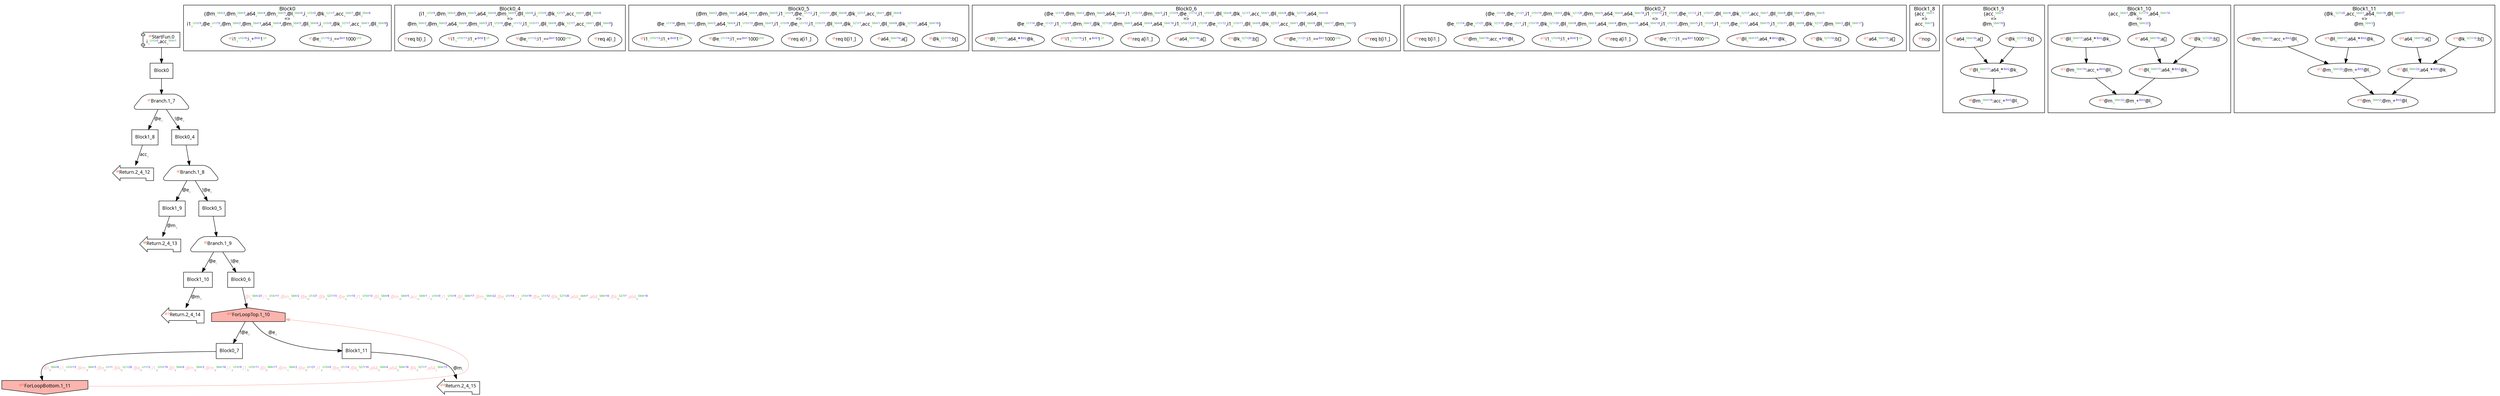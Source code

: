 digraph Program_ {
  graph [fontname = "Monaco", fontsize = 12, ranksep = 0.5];
  node [shape = box, fontname = "Monaco", fontsize = 11; colorscheme = pastel19];
  edge [fontname = "Monaco", fontsize = 11; colorscheme = pastel19];
  Jump0[label = <<font color="#ff4411" point-size="8"><sup>q0</sup></font>StartFun.0<br/>i<font color="#999999" point-size="8"><sub>a</sub></font><font color="#00aa11" point-size="8"><sup>U10</sup></font><font color="#3311ff" point-size="8"><sup>r0</sup></font>,acc<font color="#999999" point-size="8"><sub>a</sub></font><font color="#00aa11" point-size="8"><sup>S64</sup></font><font color="#3311ff" point-size="8"><sup>r1</sup></font>>; shape = component];
  Jump0 -> Block0;
  Jump1_7[
    label = <<font color="#ff4411" point-size="8"><sup>q1</sup></font>Branch.1_7>;
    shape = trapezium; style = rounded;
  ];
  Block0 -> Jump1_7;
  Jump1_7 -> Block1_8 [label=<@e<font color="#999999" point-size="8"><sub>a</sub></font>>];
  Jump1_7 -> Block0_4 [label=<!@e<font color="#999999" point-size="8"><sub>a</sub></font>>];
  Jump1_8[
    label = <<font color="#ff4411" point-size="8"><sup>q2</sup></font>Branch.1_8>;
    shape = trapezium; style = rounded;
  ];
  Block0_4 -> Jump1_8;
  Jump1_8 -> Block1_9 [label=<@e<font color="#999999" point-size="8"><sub>b</sub></font>>];
  Jump1_8 -> Block0_5 [label=<!@e<font color="#999999" point-size="8"><sub>b</sub></font>>];
  Jump1_9[
    label = <<font color="#ff4411" point-size="8"><sup>q5</sup></font>Branch.1_9>;
    shape = trapezium; style = rounded;
  ];
  Block0_5 -> Jump1_9;
  Jump1_9 -> Block1_10 [label=<@e<font color="#999999" point-size="8"><sub>c</sub></font>>];
  Jump1_9 -> Block0_6 [label=<!@e<font color="#999999" point-size="8"><sub>c</sub></font>>];
  Jump1_10[
    label = <<font color="#ff4411" point-size="8"><sup>q10</sup></font>ForLoopTop.1_10>;
    shape = house; style = filled;
    fillcolor = 1;
  ];
  Block0_6 -> Jump1_10 [label=<@l<font color="#999999" point-size="8"><sub>c</sub></font><font color="#00aa11" point-size="8"><sup>S64</sup></font><font color="#3311ff" point-size="8"><sup>r23</sup></font>,i1<font color="#999999" point-size="8"><sub>b</sub></font><font color="#00aa11" point-size="8"><sup>U10</sup></font><font color="#3311ff" point-size="8"><sup>r11</sup></font>,@m<font color="#999999" point-size="8"><sub>c</sub></font><font color="#00aa11" point-size="8"><sup>S64</sup></font><font color="#3311ff" point-size="8"><sup>r2</sup></font>,@e<font color="#999999" point-size="8"><sub>d</sub></font><font color="#00aa11" point-size="8"><sup>U1</sup></font><font color="#3311ff" point-size="8"><sup>r21</sup></font>,@k<font color="#999999" point-size="8"><sub>a</sub></font><font color="#00aa11" point-size="8"><sup>S27</sup></font><font color="#3311ff" point-size="8"><sup>r15</sup></font>,@e<font color="#999999" point-size="8"><sub>a</sub></font><font color="#00aa11" point-size="8"><sup>U1</sup></font><font color="#3311ff" point-size="8"><sup>r10</sup></font>,i1<font color="#999999" point-size="8"><sub>c</sub></font><font color="#00aa11" point-size="8"><sup>U10</sup></font><font color="#3311ff" point-size="8"><sup>r13</sup></font>,@l<font color="#999999" point-size="8"><sub>d</sub></font><font color="#00aa11" point-size="8"><sup>S64</sup></font><font color="#3311ff" point-size="8"><sup>r8</sup></font>,@m<font color="#999999" point-size="8"><sub>d</sub></font><font color="#00aa11" point-size="8"><sup>S64</sup></font><font color="#3311ff" point-size="8"><sup>r5</sup></font>,acc<font color="#999999" point-size="8"><sub>a</sub></font><font color="#00aa11" point-size="8"><sup>S64</sup></font><font color="#3311ff" point-size="8"><sup>r1</sup></font>,i<font color="#999999" point-size="8"><sub>a</sub></font><font color="#00aa11" point-size="8"><sup>U10</sup></font><font color="#3311ff" point-size="8"><sup>r0</sup></font>,i1<font color="#999999" point-size="8"><sub>a</sub></font><font color="#00aa11" point-size="8"><sup>U10</sup></font><font color="#3311ff" point-size="8"><sup>r9</sup></font>,@l<font color="#999999" point-size="8"><sub>a</sub></font><font color="#00aa11" point-size="8"><sup>S64</sup></font><font color="#3311ff" point-size="8"><sup>r17</sup></font>,@m<font color="#999999" point-size="8"><sub>b</sub></font><font color="#00aa11" point-size="8"><sup>S64</sup></font><font color="#3311ff" point-size="8"><sup>r22</sup></font>,@e<font color="#999999" point-size="8"><sub>c</sub></font><font color="#00aa11" point-size="8"><sup>U1</sup></font><font color="#3311ff" point-size="8"><sup>r14</sup></font>,i1<font color="#999999" point-size="8"><sub>d</sub></font><font color="#00aa11" point-size="8"><sup>U10</sup></font><font color="#3311ff" point-size="8"><sup>r19</sup></font>,@e<font color="#999999" point-size="8"><sub>b</sub></font><font color="#00aa11" point-size="8"><sup>U1</sup></font><font color="#3311ff" point-size="8"><sup>r12</sup></font>,@k<font color="#999999" point-size="8"><sub>b</sub></font><font color="#00aa11" point-size="8"><sup>S27</sup></font><font color="#3311ff" point-size="8"><sup>r20</sup></font>,a64<font color="#999999" point-size="8"><sub>d</sub></font><font color="#00aa11" point-size="8"><sup>S64</sup></font><font color="#3311ff" point-size="8"><sup>r?</sup></font>,a64<font color="#999999" point-size="8"><sub>a</sub></font><font color="#00aa11" point-size="8"><sup>S64</sup></font><font color="#3311ff" point-size="8"><sup>r16</sup></font>,@k<font color="#999999" point-size="8"><sub>d</sub></font><font color="#00aa11" point-size="8"><sup>S27</sup></font><font color="#3311ff" point-size="8"><sup>r?</sup></font>,a64<font color="#999999" point-size="8"><sub>b</sub></font><font color="#00aa11" point-size="8"><sup>S64</sup></font><font color="#3311ff" point-size="8"><sup>r18</sup></font>>; fontcolor=1];
  Jump1_10 -> Block0_7 [label = <!@e<font color="#999999" point-size="8"><sub>d</sub></font>>];
  Jump1_11 -> Jump1_10 [constraint = false; color = 1];
  Jump1_10 -> Block1_11 [label = <@e<font color="#999999" point-size="8"><sub>d</sub></font>>];
  Jump1_11[
    label = <<font color="#ff4411" point-size="8"><sup>q15</sup></font>ForLoopBottom.1_11>
    shape = invhouse; style = filled;
    fillcolor = 1;
  ];
  Block0_7 -> Jump1_11 [label=<@l<font color="#999999" point-size="8"><sub>d</sub></font><font color="#00aa11" point-size="8"><sup>S64</sup></font><font color="#3311ff" point-size="8"><sup>r8</sup></font>,i1<font color="#999999" point-size="8"><sub>c</sub></font><font color="#00aa11" point-size="8"><sup>U10</sup></font><font color="#3311ff" point-size="8"><sup>r13</sup></font>,@m<font color="#999999" point-size="8"><sub>d</sub></font><font color="#00aa11" point-size="8"><sup>S64</sup></font><font color="#3311ff" point-size="8"><sup>r5</sup></font>,@e<font color="#999999" point-size="8"><sub>e</sub></font><font color="#00aa11" point-size="8"><sup>U1</sup></font><font color="#3311ff" point-size="8"><sup>r1</sup></font>,@k<font color="#999999" point-size="8"><sub>b</sub></font><font color="#00aa11" point-size="8"><sup>S27</sup></font><font color="#3311ff" point-size="8"><sup>r20</sup></font>,@e<font color="#999999" point-size="8"><sub>b</sub></font><font color="#00aa11" point-size="8"><sup>U1</sup></font><font color="#3311ff" point-size="8"><sup>r12</sup></font>,i1<font color="#999999" point-size="8"><sub>d</sub></font><font color="#00aa11" point-size="8"><sup>U10</sup></font><font color="#3311ff" point-size="8"><sup>r19</sup></font>,@l<font color="#999999" point-size="8"><sub>e</sub></font><font color="#00aa11" point-size="8"><sup>S64</sup></font><font color="#3311ff" point-size="8"><sup>r6</sup></font>,@m<font color="#999999" point-size="8"><sub>e</sub></font><font color="#00aa11" point-size="8"><sup>S64</sup></font><font color="#3311ff" point-size="8"><sup>r3</sup></font>,@m<font color="#999999" point-size="8"><sub>a</sub></font><font color="#00aa11" point-size="8"><sup>S64</sup></font><font color="#3311ff" point-size="8"><sup>r16</sup></font>,i1<font color="#999999" point-size="8"><sub>a</sub></font><font color="#00aa11" point-size="8"><sup>U10</sup></font><font color="#3311ff" point-size="8"><sup>r9</sup></font>,i1<font color="#999999" point-size="8"><sub>b</sub></font><font color="#00aa11" point-size="8"><sup>U10</sup></font><font color="#3311ff" point-size="8"><sup>r11</sup></font>,@l<font color="#999999" point-size="8"><sub>b</sub></font><font color="#00aa11" point-size="8"><sup>S64</sup></font><font color="#3311ff" point-size="8"><sup>r17</sup></font>,@m<font color="#999999" point-size="8"><sub>c</sub></font><font color="#00aa11" point-size="8"><sup>S64</sup></font><font color="#3311ff" point-size="8"><sup>r2</sup></font>,@e<font color="#999999" point-size="8"><sub>d</sub></font><font color="#00aa11" point-size="8"><sup>U1</sup></font><font color="#3311ff" point-size="8"><sup>r21</sup></font>,i1<font color="#999999" point-size="8"><sub>e</sub></font><font color="#00aa11" point-size="8"><sup>U10</sup></font><font color="#3311ff" point-size="8"><sup>r0</sup></font>,@e<font color="#999999" point-size="8"><sub>c</sub></font><font color="#00aa11" point-size="8"><sup>U1</sup></font><font color="#3311ff" point-size="8"><sup>r14</sup></font>,@k<font color="#999999" point-size="8"><sub>c</sub></font><font color="#00aa11" point-size="8"><sup>S27</sup></font><font color="#3311ff" point-size="8"><sup>r10</sup></font>,a64<font color="#999999" point-size="8"><sub>e</sub></font><font color="#00aa11" point-size="8"><sup>S64</sup></font><font color="#3311ff" point-size="8"><sup>r4</sup></font>,a64<font color="#999999" point-size="8"><sub>b</sub></font><font color="#00aa11" point-size="8"><sup>S64</sup></font><font color="#3311ff" point-size="8"><sup>r18</sup></font>,@k<font color="#999999" point-size="8"><sub>e</sub></font><font color="#00aa11" point-size="8"><sup>S27</sup></font><font color="#3311ff" point-size="8"><sup>r7</sup></font>,a64<font color="#999999" point-size="8"><sub>c</sub></font><font color="#00aa11" point-size="8"><sup>S64</sup></font><font color="#3311ff" point-size="8"><sup>r15</sup></font>>; fontcolor=1];
  Jump2_4_12[label = <<font color="#ff4411" point-size="8"><sup>q4</sup></font>Return.2_4_12>; shape = lpromoter];
  Block1_8 -> Jump2_4_12 [label=<acc<font color="#999999" point-size="8"><sub>a</sub></font>>];
  Jump2_4_13[label = <<font color="#ff4411" point-size="8"><sup>q8</sup></font>Return.2_4_13>; shape = lpromoter];
  Block1_9 -> Jump2_4_13 [label=<@m<font color="#999999" point-size="8"><sub>a</sub></font>>];
  Jump2_4_14[label = <<font color="#ff4411" point-size="8"><sup>q13</sup></font>Return.2_4_14>; shape = lpromoter];
  Block1_10 -> Jump2_4_14 [label=<@m<font color="#999999" point-size="8"><sub>b</sub></font>>];
  Jump2_4_15[label = <<font color="#ff4411" point-size="8"><sup>q18</sup></font>Return.2_4_15>; shape = lpromoter];
  Block1_11 -> Jump2_4_15 [label=<@m<font color="#999999" point-size="8"><sub>c</sub></font>>];
  Block0 [label = "Block0"];
  Block0_4 [label = "Block0_4"];
  Block0_5 [label = "Block0_5"];
  Block0_6 [label = "Block0_6"];
  Block0_7 [label = "Block0_7"];
  Block1_8 [label = "Block1_8"];
  Block1_9 [label = "Block1_9"];
  Block1_10 [label = "Block1_10"];
  Block1_11 [label = "Block1_11"];
  subgraph cluster_dfg_Block0 {
    node [shape = oval];
    label = <Block0<br/>(@m<font color="#999999" point-size="8"><sub>c</sub></font><font color="#00aa11" point-size="8"><sup>S64</sup></font><font color="#3311ff" point-size="8"><sup>r2</sup></font>,@m<font color="#999999" point-size="8"><sub>e</sub></font><font color="#00aa11" point-size="8"><sup>S64</sup></font><font color="#3311ff" point-size="8"><sup>r3</sup></font>,a64<font color="#999999" point-size="8"><sub>e</sub></font><font color="#00aa11" point-size="8"><sup>S64</sup></font><font color="#3311ff" point-size="8"><sup>r4</sup></font>,@m<font color="#999999" point-size="8"><sub>d</sub></font><font color="#00aa11" point-size="8"><sup>S64</sup></font><font color="#3311ff" point-size="8"><sup>r5</sup></font>,@l<font color="#999999" point-size="8"><sub>e</sub></font><font color="#00aa11" point-size="8"><sup>S64</sup></font><font color="#3311ff" point-size="8"><sup>r6</sup></font>,i<font color="#999999" point-size="8"><sub>a</sub></font><font color="#00aa11" point-size="8"><sup>U10</sup></font><font color="#3311ff" point-size="8"><sup>r0</sup></font>,@k<font color="#999999" point-size="8"><sub>e</sub></font><font color="#00aa11" point-size="8"><sup>S27</sup></font><font color="#3311ff" point-size="8"><sup>r7</sup></font>,acc<font color="#999999" point-size="8"><sub>a</sub></font><font color="#00aa11" point-size="8"><sup>S64</sup></font><font color="#3311ff" point-size="8"><sup>r1</sup></font>,@l<font color="#999999" point-size="8"><sub>d</sub></font><font color="#00aa11" point-size="8"><sup>S64</sup></font><font color="#3311ff" point-size="8"><sup>r8</sup></font><br/>=&gt;<br/>i1<font color="#999999" point-size="8"><sub>a</sub></font><font color="#00aa11" point-size="8"><sup>U10</sup></font><font color="#3311ff" point-size="8"><sup>r9</sup></font>,@e<font color="#999999" point-size="8"><sub>a</sub></font><font color="#00aa11" point-size="8"><sup>U1</sup></font><font color="#3311ff" point-size="8"><sup>r10</sup></font>,@m<font color="#999999" point-size="8"><sub>c</sub></font><font color="#00aa11" point-size="8"><sup>S64</sup></font><font color="#3311ff" point-size="8"><sup>r2</sup></font>,@m<font color="#999999" point-size="8"><sub>e</sub></font><font color="#00aa11" point-size="8"><sup>S64</sup></font><font color="#3311ff" point-size="8"><sup>r3</sup></font>,a64<font color="#999999" point-size="8"><sub>e</sub></font><font color="#00aa11" point-size="8"><sup>S64</sup></font><font color="#3311ff" point-size="8"><sup>r4</sup></font>,@m<font color="#999999" point-size="8"><sub>d</sub></font><font color="#00aa11" point-size="8"><sup>S64</sup></font><font color="#3311ff" point-size="8"><sup>r5</sup></font>,@l<font color="#999999" point-size="8"><sub>e</sub></font><font color="#00aa11" point-size="8"><sup>S64</sup></font><font color="#3311ff" point-size="8"><sup>r6</sup></font>,i<font color="#999999" point-size="8"><sub>a</sub></font><font color="#00aa11" point-size="8"><sup>U10</sup></font><font color="#3311ff" point-size="8"><sup>r0</sup></font>,@k<font color="#999999" point-size="8"><sub>e</sub></font><font color="#00aa11" point-size="8"><sup>S27</sup></font><font color="#3311ff" point-size="8"><sup>r7</sup></font>,acc<font color="#999999" point-size="8"><sub>a</sub></font><font color="#00aa11" point-size="8"><sup>S64</sup></font><font color="#3311ff" point-size="8"><sup>r1</sup></font>,@l<font color="#999999" point-size="8"><sub>d</sub></font><font color="#00aa11" point-size="8"><sup>S64</sup></font><font color="#3311ff" point-size="8"><sup>r8</sup></font>)>;
    13 [label=<<font color="#ff4411" point-size="8"><sup>q1</sup></font>@e<font color="#999999" point-size="8"><sub>a</sub></font><font color="#00aa11" point-size="8"><sup>U1</sup></font><font color="#3311ff" point-size="8"><sup>r10</sup></font>:i<font color="#999999" point-size="8"><sub>a</sub></font>==<font color="#3311ff" point-size="8"><sup>Bin1</sup></font>1000<font color="#00aa11" point-size="8"><sup>U10</sup></font>>];
    14 [label=<<font color="#ff4411" point-size="8"><sup>q1</sup></font>i1<font color="#999999" point-size="8"><sub>a</sub></font><font color="#00aa11" point-size="8"><sup>U10</sup></font><font color="#3311ff" point-size="8"><sup>r9</sup></font>:i<font color="#999999" point-size="8"><sub>a</sub></font>+<font color="#3311ff" point-size="8"><sup>Bin0</sup></font>1<font color="#00aa11" point-size="8"><sup>U1</sup></font>>];
  }
  subgraph cluster_dfg_Block0_4 {
    node [shape = oval];
    label = <Block0_4<br/>(i1<font color="#999999" point-size="8"><sub>a</sub></font><font color="#00aa11" point-size="8"><sup>U10</sup></font><font color="#3311ff" point-size="8"><sup>r9</sup></font>,@m<font color="#999999" point-size="8"><sub>c</sub></font><font color="#00aa11" point-size="8"><sup>S64</sup></font><font color="#3311ff" point-size="8"><sup>r2</sup></font>,@m<font color="#999999" point-size="8"><sub>e</sub></font><font color="#00aa11" point-size="8"><sup>S64</sup></font><font color="#3311ff" point-size="8"><sup>r3</sup></font>,a64<font color="#999999" point-size="8"><sub>e</sub></font><font color="#00aa11" point-size="8"><sup>S64</sup></font><font color="#3311ff" point-size="8"><sup>r4</sup></font>,@m<font color="#999999" point-size="8"><sub>d</sub></font><font color="#00aa11" point-size="8"><sup>S64</sup></font><font color="#3311ff" point-size="8"><sup>r5</sup></font>,@l<font color="#999999" point-size="8"><sub>e</sub></font><font color="#00aa11" point-size="8"><sup>S64</sup></font><font color="#3311ff" point-size="8"><sup>r6</sup></font>,i<font color="#999999" point-size="8"><sub>a</sub></font><font color="#00aa11" point-size="8"><sup>U10</sup></font><font color="#3311ff" point-size="8"><sup>r0</sup></font>,@k<font color="#999999" point-size="8"><sub>e</sub></font><font color="#00aa11" point-size="8"><sup>S27</sup></font><font color="#3311ff" point-size="8"><sup>r7</sup></font>,acc<font color="#999999" point-size="8"><sub>a</sub></font><font color="#00aa11" point-size="8"><sup>S64</sup></font><font color="#3311ff" point-size="8"><sup>r1</sup></font>,@l<font color="#999999" point-size="8"><sub>d</sub></font><font color="#00aa11" point-size="8"><sup>S64</sup></font><font color="#3311ff" point-size="8"><sup>r8</sup></font><br/>=&gt;<br/>@m<font color="#999999" point-size="8"><sub>c</sub></font><font color="#00aa11" point-size="8"><sup>S64</sup></font><font color="#3311ff" point-size="8"><sup>r2</sup></font>,@m<font color="#999999" point-size="8"><sub>e</sub></font><font color="#00aa11" point-size="8"><sup>S64</sup></font><font color="#3311ff" point-size="8"><sup>r3</sup></font>,a64<font color="#999999" point-size="8"><sub>e</sub></font><font color="#00aa11" point-size="8"><sup>S64</sup></font><font color="#3311ff" point-size="8"><sup>r4</sup></font>,@m<font color="#999999" point-size="8"><sub>d</sub></font><font color="#00aa11" point-size="8"><sup>S64</sup></font><font color="#3311ff" point-size="8"><sup>r5</sup></font>,i1<font color="#999999" point-size="8"><sub>a</sub></font><font color="#00aa11" point-size="8"><sup>U10</sup></font><font color="#3311ff" point-size="8"><sup>r9</sup></font>,@e<font color="#999999" point-size="8"><sub>b</sub></font><font color="#00aa11" point-size="8"><sup>U1</sup></font><font color="#3311ff" point-size="8"><sup>r12</sup></font>,i1<font color="#999999" point-size="8"><sub>b</sub></font><font color="#00aa11" point-size="8"><sup>U10</sup></font><font color="#3311ff" point-size="8"><sup>r11</sup></font>,@l<font color="#999999" point-size="8"><sub>e</sub></font><font color="#00aa11" point-size="8"><sup>S64</sup></font><font color="#3311ff" point-size="8"><sup>r6</sup></font>,@k<font color="#999999" point-size="8"><sub>e</sub></font><font color="#00aa11" point-size="8"><sup>S27</sup></font><font color="#3311ff" point-size="8"><sup>r7</sup></font>,acc<font color="#999999" point-size="8"><sub>a</sub></font><font color="#00aa11" point-size="8"><sup>S64</sup></font><font color="#3311ff" point-size="8"><sup>r1</sup></font>,@l<font color="#999999" point-size="8"><sub>d</sub></font><font color="#00aa11" point-size="8"><sup>S64</sup></font><font color="#3311ff" point-size="8"><sup>r8</sup></font>)>;
    16 [label=<<font color="#ff4411" point-size="8"><sup>q2</sup></font>req a[i<font color="#999999" point-size="8"><sub>a</sub></font>&#93;>];
    17 [label=<<font color="#ff4411" point-size="8"><sup>q2</sup></font>@e<font color="#999999" point-size="8"><sub>b</sub></font><font color="#00aa11" point-size="8"><sup>U1</sup></font><font color="#3311ff" point-size="8"><sup>r12</sup></font>:i1<font color="#999999" point-size="8"><sub>a</sub></font>==<font color="#3311ff" point-size="8"><sup>Bin1</sup></font>1000<font color="#00aa11" point-size="8"><sup>U10</sup></font>>];
    18 [label=<<font color="#ff4411" point-size="8"><sup>q2</sup></font>i1<font color="#999999" point-size="8"><sub>b</sub></font><font color="#00aa11" point-size="8"><sup>U10</sup></font><font color="#3311ff" point-size="8"><sup>r11</sup></font>:i1<font color="#999999" point-size="8"><sub>a</sub></font>+<font color="#3311ff" point-size="8"><sup>Bin0</sup></font>1<font color="#00aa11" point-size="8"><sup>U1</sup></font>>];
    15 [label=<<font color="#ff4411" point-size="8"><sup>q2</sup></font>req b[i<font color="#999999" point-size="8"><sub>a</sub></font>&#93;>];
  }
  subgraph cluster_dfg_Block0_5 {
    node [shape = oval];
    label = <Block0_5<br/>(@m<font color="#999999" point-size="8"><sub>c</sub></font><font color="#00aa11" point-size="8"><sup>S64</sup></font><font color="#3311ff" point-size="8"><sup>r2</sup></font>,@m<font color="#999999" point-size="8"><sub>e</sub></font><font color="#00aa11" point-size="8"><sup>S64</sup></font><font color="#3311ff" point-size="8"><sup>r3</sup></font>,a64<font color="#999999" point-size="8"><sub>e</sub></font><font color="#00aa11" point-size="8"><sup>S64</sup></font><font color="#3311ff" point-size="8"><sup>r4</sup></font>,@m<font color="#999999" point-size="8"><sub>d</sub></font><font color="#00aa11" point-size="8"><sup>S64</sup></font><font color="#3311ff" point-size="8"><sup>r5</sup></font>,i1<font color="#999999" point-size="8"><sub>a</sub></font><font color="#00aa11" point-size="8"><sup>U10</sup></font><font color="#3311ff" point-size="8"><sup>r9</sup></font>,@e<font color="#999999" point-size="8"><sub>b</sub></font><font color="#00aa11" point-size="8"><sup>U1</sup></font><font color="#3311ff" point-size="8"><sup>r12</sup></font>,i1<font color="#999999" point-size="8"><sub>b</sub></font><font color="#00aa11" point-size="8"><sup>U10</sup></font><font color="#3311ff" point-size="8"><sup>r11</sup></font>,@l<font color="#999999" point-size="8"><sub>e</sub></font><font color="#00aa11" point-size="8"><sup>S64</sup></font><font color="#3311ff" point-size="8"><sup>r6</sup></font>,@k<font color="#999999" point-size="8"><sub>e</sub></font><font color="#00aa11" point-size="8"><sup>S27</sup></font><font color="#3311ff" point-size="8"><sup>r7</sup></font>,acc<font color="#999999" point-size="8"><sub>a</sub></font><font color="#00aa11" point-size="8"><sup>S64</sup></font><font color="#3311ff" point-size="8"><sup>r1</sup></font>,@l<font color="#999999" point-size="8"><sub>d</sub></font><font color="#00aa11" point-size="8"><sup>S64</sup></font><font color="#3311ff" point-size="8"><sup>r8</sup></font><br/>=&gt;<br/>@e<font color="#999999" point-size="8"><sub>c</sub></font><font color="#00aa11" point-size="8"><sup>U1</sup></font><font color="#3311ff" point-size="8"><sup>r14</sup></font>,@m<font color="#999999" point-size="8"><sub>c</sub></font><font color="#00aa11" point-size="8"><sup>S64</sup></font><font color="#3311ff" point-size="8"><sup>r2</sup></font>,@m<font color="#999999" point-size="8"><sub>e</sub></font><font color="#00aa11" point-size="8"><sup>S64</sup></font><font color="#3311ff" point-size="8"><sup>r3</sup></font>,a64<font color="#999999" point-size="8"><sub>e</sub></font><font color="#00aa11" point-size="8"><sup>S64</sup></font><font color="#3311ff" point-size="8"><sup>r4</sup></font>,i1<font color="#999999" point-size="8"><sub>c</sub></font><font color="#00aa11" point-size="8"><sup>U10</sup></font><font color="#3311ff" point-size="8"><sup>r13</sup></font>,@m<font color="#999999" point-size="8"><sub>d</sub></font><font color="#00aa11" point-size="8"><sup>S64</sup></font><font color="#3311ff" point-size="8"><sup>r5</sup></font>,i1<font color="#999999" point-size="8"><sub>a</sub></font><font color="#00aa11" point-size="8"><sup>U10</sup></font><font color="#3311ff" point-size="8"><sup>r9</sup></font>,@e<font color="#999999" point-size="8"><sub>b</sub></font><font color="#00aa11" point-size="8"><sup>U1</sup></font><font color="#3311ff" point-size="8"><sup>r12</sup></font>,i1<font color="#999999" point-size="8"><sub>b</sub></font><font color="#00aa11" point-size="8"><sup>U10</sup></font><font color="#3311ff" point-size="8"><sup>r11</sup></font>,@l<font color="#999999" point-size="8"><sub>e</sub></font><font color="#00aa11" point-size="8"><sup>S64</sup></font><font color="#3311ff" point-size="8"><sup>r6</sup></font>,@k<font color="#999999" point-size="8"><sub>e</sub></font><font color="#00aa11" point-size="8"><sup>S27</sup></font><font color="#3311ff" point-size="8"><sup>r7</sup></font>,acc<font color="#999999" point-size="8"><sub>a</sub></font><font color="#00aa11" point-size="8"><sup>S64</sup></font><font color="#3311ff" point-size="8"><sup>r1</sup></font>,@l<font color="#999999" point-size="8"><sub>d</sub></font><font color="#00aa11" point-size="8"><sup>S64</sup></font><font color="#3311ff" point-size="8"><sup>r8</sup></font>,@k<font color="#999999" point-size="8"><sub>a</sub></font><font color="#00aa11" point-size="8"><sup>S27</sup></font><font color="#3311ff" point-size="8"><sup>r15</sup></font>,a64<font color="#999999" point-size="8"><sub>a</sub></font><font color="#00aa11" point-size="8"><sup>S64</sup></font><font color="#3311ff" point-size="8"><sup>r16</sup></font>)>;
    20 [label=<<font color="#ff4411" point-size="8"><sup>q5</sup></font>@k<font color="#999999" point-size="8"><sub>a</sub></font><font color="#00aa11" point-size="8"><sup>S27</sup></font><font color="#3311ff" point-size="8"><sup>r15</sup></font>:b[&#93;>];
    21 [label=<<font color="#ff4411" point-size="8"><sup>q5</sup></font>a64<font color="#999999" point-size="8"><sub>a</sub></font><font color="#00aa11" point-size="8"><sup>S64</sup></font><font color="#3311ff" point-size="8"><sup>r16</sup></font>:a[&#93;>];
    22 [label=<<font color="#ff4411" point-size="8"><sup>q5</sup></font>req b[i1<font color="#999999" point-size="8"><sub>a</sub></font>&#93;>];
    23 [label=<<font color="#ff4411" point-size="8"><sup>q5</sup></font>req a[i1<font color="#999999" point-size="8"><sub>a</sub></font>&#93;>];
    24 [label=<<font color="#ff4411" point-size="8"><sup>q5</sup></font>@e<font color="#999999" point-size="8"><sub>c</sub></font><font color="#00aa11" point-size="8"><sup>U1</sup></font><font color="#3311ff" point-size="8"><sup>r14</sup></font>:i1<font color="#999999" point-size="8"><sub>b</sub></font>==<font color="#3311ff" point-size="8"><sup>Bin1</sup></font>1000<font color="#00aa11" point-size="8"><sup>U10</sup></font>>];
    25 [label=<<font color="#ff4411" point-size="8"><sup>q5</sup></font>i1<font color="#999999" point-size="8"><sub>c</sub></font><font color="#00aa11" point-size="8"><sup>U10</sup></font><font color="#3311ff" point-size="8"><sup>r13</sup></font>:i1<font color="#999999" point-size="8"><sub>b</sub></font>+<font color="#3311ff" point-size="8"><sup>Bin0</sup></font>1<font color="#00aa11" point-size="8"><sup>U1</sup></font>>];
  }
  subgraph cluster_dfg_Block0_6 {
    node [shape = oval];
    label = <Block0_6<br/>(@e<font color="#999999" point-size="8"><sub>c</sub></font><font color="#00aa11" point-size="8"><sup>U1</sup></font><font color="#3311ff" point-size="8"><sup>r14</sup></font>,@m<font color="#999999" point-size="8"><sub>c</sub></font><font color="#00aa11" point-size="8"><sup>S64</sup></font><font color="#3311ff" point-size="8"><sup>r2</sup></font>,@m<font color="#999999" point-size="8"><sub>e</sub></font><font color="#00aa11" point-size="8"><sup>S64</sup></font><font color="#3311ff" point-size="8"><sup>r3</sup></font>,a64<font color="#999999" point-size="8"><sub>e</sub></font><font color="#00aa11" point-size="8"><sup>S64</sup></font><font color="#3311ff" point-size="8"><sup>r4</sup></font>,i1<font color="#999999" point-size="8"><sub>c</sub></font><font color="#00aa11" point-size="8"><sup>U10</sup></font><font color="#3311ff" point-size="8"><sup>r13</sup></font>,@m<font color="#999999" point-size="8"><sub>d</sub></font><font color="#00aa11" point-size="8"><sup>S64</sup></font><font color="#3311ff" point-size="8"><sup>r5</sup></font>,i1<font color="#999999" point-size="8"><sub>a</sub></font><font color="#00aa11" point-size="8"><sup>U10</sup></font><font color="#3311ff" point-size="8"><sup>r9</sup></font>,@e<font color="#999999" point-size="8"><sub>b</sub></font><font color="#00aa11" point-size="8"><sup>U1</sup></font><font color="#3311ff" point-size="8"><sup>r12</sup></font>,i1<font color="#999999" point-size="8"><sub>b</sub></font><font color="#00aa11" point-size="8"><sup>U10</sup></font><font color="#3311ff" point-size="8"><sup>r11</sup></font>,@l<font color="#999999" point-size="8"><sub>e</sub></font><font color="#00aa11" point-size="8"><sup>S64</sup></font><font color="#3311ff" point-size="8"><sup>r6</sup></font>,@k<font color="#999999" point-size="8"><sub>e</sub></font><font color="#00aa11" point-size="8"><sup>S27</sup></font><font color="#3311ff" point-size="8"><sup>r7</sup></font>,acc<font color="#999999" point-size="8"><sub>a</sub></font><font color="#00aa11" point-size="8"><sup>S64</sup></font><font color="#3311ff" point-size="8"><sup>r1</sup></font>,@l<font color="#999999" point-size="8"><sub>d</sub></font><font color="#00aa11" point-size="8"><sup>S64</sup></font><font color="#3311ff" point-size="8"><sup>r8</sup></font>,@k<font color="#999999" point-size="8"><sub>a</sub></font><font color="#00aa11" point-size="8"><sup>S27</sup></font><font color="#3311ff" point-size="8"><sup>r15</sup></font>,a64<font color="#999999" point-size="8"><sub>a</sub></font><font color="#00aa11" point-size="8"><sup>S64</sup></font><font color="#3311ff" point-size="8"><sup>r16</sup></font><br/>=&gt;<br/>@e<font color="#999999" point-size="8"><sub>c</sub></font><font color="#00aa11" point-size="8"><sup>U1</sup></font><font color="#3311ff" point-size="8"><sup>r14</sup></font>,@e<font color="#999999" point-size="8"><sub>d</sub></font><font color="#00aa11" point-size="8"><sup>U1</sup></font><font color="#3311ff" point-size="8"><sup>r21</sup></font>,i1<font color="#999999" point-size="8"><sub>d</sub></font><font color="#00aa11" point-size="8"><sup>U10</sup></font><font color="#3311ff" point-size="8"><sup>r19</sup></font>,@m<font color="#999999" point-size="8"><sub>c</sub></font><font color="#00aa11" point-size="8"><sup>S64</sup></font><font color="#3311ff" point-size="8"><sup>r2</sup></font>,@k<font color="#999999" point-size="8"><sub>b</sub></font><font color="#00aa11" point-size="8"><sup>S27</sup></font><font color="#3311ff" point-size="8"><sup>r20</sup></font>,@m<font color="#999999" point-size="8"><sub>e</sub></font><font color="#00aa11" point-size="8"><sup>S64</sup></font><font color="#3311ff" point-size="8"><sup>r3</sup></font>,a64<font color="#999999" point-size="8"><sub>e</sub></font><font color="#00aa11" point-size="8"><sup>S64</sup></font><font color="#3311ff" point-size="8"><sup>r4</sup></font>,a64<font color="#999999" point-size="8"><sub>b</sub></font><font color="#00aa11" point-size="8"><sup>S64</sup></font><font color="#3311ff" point-size="8"><sup>r18</sup></font>,i1<font color="#999999" point-size="8"><sub>c</sub></font><font color="#00aa11" point-size="8"><sup>U10</sup></font><font color="#3311ff" point-size="8"><sup>r13</sup></font>,i1<font color="#999999" point-size="8"><sub>a</sub></font><font color="#00aa11" point-size="8"><sup>U10</sup></font><font color="#3311ff" point-size="8"><sup>r9</sup></font>,@e<font color="#999999" point-size="8"><sub>b</sub></font><font color="#00aa11" point-size="8"><sup>U1</sup></font><font color="#3311ff" point-size="8"><sup>r12</sup></font>,i1<font color="#999999" point-size="8"><sub>b</sub></font><font color="#00aa11" point-size="8"><sup>U10</sup></font><font color="#3311ff" point-size="8"><sup>r11</sup></font>,@l<font color="#999999" point-size="8"><sub>e</sub></font><font color="#00aa11" point-size="8"><sup>S64</sup></font><font color="#3311ff" point-size="8"><sup>r6</sup></font>,@k<font color="#999999" point-size="8"><sub>e</sub></font><font color="#00aa11" point-size="8"><sup>S27</sup></font><font color="#3311ff" point-size="8"><sup>r7</sup></font>,acc<font color="#999999" point-size="8"><sub>a</sub></font><font color="#00aa11" point-size="8"><sup>S64</sup></font><font color="#3311ff" point-size="8"><sup>r1</sup></font>,@l<font color="#999999" point-size="8"><sub>d</sub></font><font color="#00aa11" point-size="8"><sup>S64</sup></font><font color="#3311ff" point-size="8"><sup>r8</sup></font>,@l<font color="#999999" point-size="8"><sub>a</sub></font><font color="#00aa11" point-size="8"><sup>S64</sup></font><font color="#3311ff" point-size="8"><sup>r17</sup></font>,@m<font color="#999999" point-size="8"><sub>d</sub></font><font color="#00aa11" point-size="8"><sup>S64</sup></font><font color="#3311ff" point-size="8"><sup>r5</sup></font>)>;
    33 [label=<<font color="#ff4411" point-size="8"><sup>q10</sup></font>req b[i1<font color="#999999" point-size="8"><sub>b</sub></font>&#93;>];
    35 [label=<<font color="#ff4411" point-size="8"><sup>q10</sup></font>@e<font color="#999999" point-size="8"><sub>d</sub></font><font color="#00aa11" point-size="8"><sup>U1</sup></font><font color="#3311ff" point-size="8"><sup>r21</sup></font>:i1<font color="#999999" point-size="8"><sub>c</sub></font>==<font color="#3311ff" point-size="8"><sup>Bin1</sup></font>1000<font color="#00aa11" point-size="8"><sup>U10</sup></font>>];
    31 [label=<<font color="#ff4411" point-size="8"><sup>q10</sup></font>@k<font color="#999999" point-size="8"><sub>b</sub></font><font color="#00aa11" point-size="8"><sup>S27</sup></font><font color="#3311ff" point-size="8"><sup>r20</sup></font>:b[&#93;>];
    32 [label=<<font color="#ff4411" point-size="8"><sup>q10</sup></font>a64<font color="#999999" point-size="8"><sub>b</sub></font><font color="#00aa11" point-size="8"><sup>S64</sup></font><font color="#3311ff" point-size="8"><sup>r18</sup></font>:a[&#93;>];
    34 [label=<<font color="#ff4411" point-size="8"><sup>q10</sup></font>req a[i1<font color="#999999" point-size="8"><sub>b</sub></font>&#93;>];
    36 [label=<<font color="#ff4411" point-size="8"><sup>q10</sup></font>i1<font color="#999999" point-size="8"><sub>d</sub></font><font color="#00aa11" point-size="8"><sup>U10</sup></font><font color="#3311ff" point-size="8"><sup>r19</sup></font>:i1<font color="#999999" point-size="8"><sub>c</sub></font>+<font color="#3311ff" point-size="8"><sup>Bin0</sup></font>1<font color="#00aa11" point-size="8"><sup>U1</sup></font>>];
    30 [label=<<font color="#ff4411" point-size="8"><sup>q10</sup></font>@l<font color="#999999" point-size="8"><sub>a</sub></font><font color="#00aa11" point-size="8"><sup>S64</sup></font><font color="#3311ff" point-size="8"><sup>r17</sup></font>:a64<font color="#999999" point-size="8"><sub>a</sub></font>*<font color="#3311ff" point-size="8"><sup>Bin2</sup></font>@k<font color="#999999" point-size="8"><sub>a</sub></font>>];
  }
  subgraph cluster_dfg_Block0_7 {
    node [shape = oval];
    label = <Block0_7<br/>(@e<font color="#999999" point-size="8"><sub>c</sub></font><font color="#00aa11" point-size="8"><sup>U1</sup></font><font color="#3311ff" point-size="8"><sup>r14</sup></font>,@e<font color="#999999" point-size="8"><sub>d</sub></font><font color="#00aa11" point-size="8"><sup>U1</sup></font><font color="#3311ff" point-size="8"><sup>r21</sup></font>,i1<font color="#999999" point-size="8"><sub>d</sub></font><font color="#00aa11" point-size="8"><sup>U10</sup></font><font color="#3311ff" point-size="8"><sup>r19</sup></font>,@m<font color="#999999" point-size="8"><sub>c</sub></font><font color="#00aa11" point-size="8"><sup>S64</sup></font><font color="#3311ff" point-size="8"><sup>r2</sup></font>,@k<font color="#999999" point-size="8"><sub>b</sub></font><font color="#00aa11" point-size="8"><sup>S27</sup></font><font color="#3311ff" point-size="8"><sup>r20</sup></font>,@m<font color="#999999" point-size="8"><sub>e</sub></font><font color="#00aa11" point-size="8"><sup>S64</sup></font><font color="#3311ff" point-size="8"><sup>r3</sup></font>,a64<font color="#999999" point-size="8"><sub>e</sub></font><font color="#00aa11" point-size="8"><sup>S64</sup></font><font color="#3311ff" point-size="8"><sup>r4</sup></font>,a64<font color="#999999" point-size="8"><sub>b</sub></font><font color="#00aa11" point-size="8"><sup>S64</sup></font><font color="#3311ff" point-size="8"><sup>r18</sup></font>,i1<font color="#999999" point-size="8"><sub>c</sub></font><font color="#00aa11" point-size="8"><sup>U10</sup></font><font color="#3311ff" point-size="8"><sup>r13</sup></font>,i1<font color="#999999" point-size="8"><sub>a</sub></font><font color="#00aa11" point-size="8"><sup>U10</sup></font><font color="#3311ff" point-size="8"><sup>r9</sup></font>,@e<font color="#999999" point-size="8"><sub>b</sub></font><font color="#00aa11" point-size="8"><sup>U1</sup></font><font color="#3311ff" point-size="8"><sup>r12</sup></font>,i1<font color="#999999" point-size="8"><sub>b</sub></font><font color="#00aa11" point-size="8"><sup>U10</sup></font><font color="#3311ff" point-size="8"><sup>r11</sup></font>,@l<font color="#999999" point-size="8"><sub>e</sub></font><font color="#00aa11" point-size="8"><sup>S64</sup></font><font color="#3311ff" point-size="8"><sup>r6</sup></font>,@k<font color="#999999" point-size="8"><sub>e</sub></font><font color="#00aa11" point-size="8"><sup>S27</sup></font><font color="#3311ff" point-size="8"><sup>r7</sup></font>,acc<font color="#999999" point-size="8"><sub>a</sub></font><font color="#00aa11" point-size="8"><sup>S64</sup></font><font color="#3311ff" point-size="8"><sup>r1</sup></font>,@l<font color="#999999" point-size="8"><sub>d</sub></font><font color="#00aa11" point-size="8"><sup>S64</sup></font><font color="#3311ff" point-size="8"><sup>r8</sup></font>,@l<font color="#999999" point-size="8"><sub>a</sub></font><font color="#00aa11" point-size="8"><sup>S64</sup></font><font color="#3311ff" point-size="8"><sup>r17</sup></font>,@m<font color="#999999" point-size="8"><sub>d</sub></font><font color="#00aa11" point-size="8"><sup>S64</sup></font><font color="#3311ff" point-size="8"><sup>r5</sup></font><br/>=&gt;<br/>@e<font color="#999999" point-size="8"><sub>c</sub></font><font color="#00aa11" point-size="8"><sup>U1</sup></font><font color="#3311ff" point-size="8"><sup>r14</sup></font>,@e<font color="#999999" point-size="8"><sub>d</sub></font><font color="#00aa11" point-size="8"><sup>U1</sup></font><font color="#3311ff" point-size="8"><sup>r21</sup></font>,@k<font color="#999999" point-size="8"><sub>c</sub></font><font color="#00aa11" point-size="8"><sup>S27</sup></font><font color="#3311ff" point-size="8"><sup>r10</sup></font>,@e<font color="#999999" point-size="8"><sub>e</sub></font><font color="#00aa11" point-size="8"><sup>U1</sup></font><font color="#3311ff" point-size="8"><sup>r1</sup></font>,i1<font color="#999999" point-size="8"><sub>d</sub></font><font color="#00aa11" point-size="8"><sup>U10</sup></font><font color="#3311ff" point-size="8"><sup>r19</sup></font>,@k<font color="#999999" point-size="8"><sub>b</sub></font><font color="#00aa11" point-size="8"><sup>S27</sup></font><font color="#3311ff" point-size="8"><sup>r20</sup></font>,@l<font color="#999999" point-size="8"><sub>d</sub></font><font color="#00aa11" point-size="8"><sup>S64</sup></font><font color="#3311ff" point-size="8"><sup>r8</sup></font>,@m<font color="#999999" point-size="8"><sub>e</sub></font><font color="#00aa11" point-size="8"><sup>S64</sup></font><font color="#3311ff" point-size="8"><sup>r3</sup></font>,a64<font color="#999999" point-size="8"><sub>e</sub></font><font color="#00aa11" point-size="8"><sup>S64</sup></font><font color="#3311ff" point-size="8"><sup>r4</sup></font>,@m<font color="#999999" point-size="8"><sub>a</sub></font><font color="#00aa11" point-size="8"><sup>S64</sup></font><font color="#3311ff" point-size="8"><sup>r16</sup></font>,a64<font color="#999999" point-size="8"><sub>b</sub></font><font color="#00aa11" point-size="8"><sup>S64</sup></font><font color="#3311ff" point-size="8"><sup>r18</sup></font>,i1<font color="#999999" point-size="8"><sub>c</sub></font><font color="#00aa11" point-size="8"><sup>U10</sup></font><font color="#3311ff" point-size="8"><sup>r13</sup></font>,@m<font color="#999999" point-size="8"><sub>d</sub></font><font color="#00aa11" point-size="8"><sup>S64</sup></font><font color="#3311ff" point-size="8"><sup>r5</sup></font>,i1<font color="#999999" point-size="8"><sub>e</sub></font><font color="#00aa11" point-size="8"><sup>U10</sup></font><font color="#3311ff" point-size="8"><sup>r0</sup></font>,i1<font color="#999999" point-size="8"><sub>a</sub></font><font color="#00aa11" point-size="8"><sup>U10</sup></font><font color="#3311ff" point-size="8"><sup>r9</sup></font>,@e<font color="#999999" point-size="8"><sub>b</sub></font><font color="#00aa11" point-size="8"><sup>U1</sup></font><font color="#3311ff" point-size="8"><sup>r12</sup></font>,a64<font color="#999999" point-size="8"><sub>c</sub></font><font color="#00aa11" point-size="8"><sup>S64</sup></font><font color="#3311ff" point-size="8"><sup>r15</sup></font>,i1<font color="#999999" point-size="8"><sub>b</sub></font><font color="#00aa11" point-size="8"><sup>U10</sup></font><font color="#3311ff" point-size="8"><sup>r11</sup></font>,@l<font color="#999999" point-size="8"><sub>e</sub></font><font color="#00aa11" point-size="8"><sup>S64</sup></font><font color="#3311ff" point-size="8"><sup>r6</sup></font>,@k<font color="#999999" point-size="8"><sub>e</sub></font><font color="#00aa11" point-size="8"><sup>S27</sup></font><font color="#3311ff" point-size="8"><sup>r7</sup></font>,@m<font color="#999999" point-size="8"><sub>c</sub></font><font color="#00aa11" point-size="8"><sup>S64</sup></font><font color="#3311ff" point-size="8"><sup>r2</sup></font>,@l<font color="#999999" point-size="8"><sub>b</sub></font><font color="#00aa11" point-size="8"><sup>S64</sup></font><font color="#3311ff" point-size="8"><sup>r17</sup></font>)>;
    46 [label=<<font color="#ff4411" point-size="8"><sup>q15</sup></font>a64<font color="#999999" point-size="8"><sub>c</sub></font><font color="#00aa11" point-size="8"><sup>S64</sup></font><font color="#3311ff" point-size="8"><sup>r15</sup></font>:a[&#93;>];
    45 [label=<<font color="#ff4411" point-size="8"><sup>q15</sup></font>@k<font color="#999999" point-size="8"><sub>c</sub></font><font color="#00aa11" point-size="8"><sup>S27</sup></font><font color="#3311ff" point-size="8"><sup>r10</sup></font>:b[&#93;>];
    44 [label=<<font color="#ff4411" point-size="8"><sup>q15</sup></font>@l<font color="#999999" point-size="8"><sub>b</sub></font><font color="#00aa11" point-size="8"><sup>S64</sup></font><font color="#3311ff" point-size="8"><sup>r17</sup></font>:a64<font color="#999999" point-size="8"><sub>b</sub></font>*<font color="#3311ff" point-size="8"><sup>Bin2</sup></font>@k<font color="#999999" point-size="8"><sub>b</sub></font>>];
    49 [label=<<font color="#ff4411" point-size="8"><sup>q15</sup></font>@e<font color="#999999" point-size="8"><sub>e</sub></font><font color="#00aa11" point-size="8"><sup>U1</sup></font><font color="#3311ff" point-size="8"><sup>r1</sup></font>:i1<font color="#999999" point-size="8"><sub>d</sub></font>==<font color="#3311ff" point-size="8"><sup>Bin1</sup></font>1000<font color="#00aa11" point-size="8"><sup>U10</sup></font>>];
    48 [label=<<font color="#ff4411" point-size="8"><sup>q15</sup></font>req a[i1<font color="#999999" point-size="8"><sub>c</sub></font>&#93;>];
    50 [label=<<font color="#ff4411" point-size="8"><sup>q15</sup></font>i1<font color="#999999" point-size="8"><sub>e</sub></font><font color="#00aa11" point-size="8"><sup>U10</sup></font><font color="#3311ff" point-size="8"><sup>r0</sup></font>:i1<font color="#999999" point-size="8"><sub>d</sub></font>+<font color="#3311ff" point-size="8"><sup>Bin0</sup></font>1<font color="#00aa11" point-size="8"><sup>U1</sup></font>>];
    43 [label=<<font color="#ff4411" point-size="8"><sup>q15</sup></font>@m<font color="#999999" point-size="8"><sub>a</sub></font><font color="#00aa11" point-size="8"><sup>S64</sup></font><font color="#3311ff" point-size="8"><sup>r16</sup></font>:acc<font color="#999999" point-size="8"><sub>a</sub></font>+<font color="#3311ff" point-size="8"><sup>Bin3</sup></font>@l<font color="#999999" point-size="8"><sub>a</sub></font>>];
    47 [label=<<font color="#ff4411" point-size="8"><sup>q15</sup></font>req b[i1<font color="#999999" point-size="8"><sub>c</sub></font>&#93;>];
  }
  subgraph cluster_dfg_Block1_8 {
    node [shape = oval];
    label = <Block1_8<br/>(acc<font color="#999999" point-size="8"><sub>a</sub></font><font color="#00aa11" point-size="8"><sup>S64</sup></font><font color="#3311ff" point-size="8"><sup>r1</sup></font><br/>=&gt;<br/>acc<font color="#999999" point-size="8"><sub>a</sub></font><font color="#00aa11" point-size="8"><sup>S64</sup></font><font color="#3311ff" point-size="8"><sup>r1</sup></font>)>;
    19 [label=<<font color="#ff4411" point-size="8"><sup>q4</sup></font>nop>];
  }
  subgraph cluster_dfg_Block1_9 {
    node [shape = oval];
    label = <Block1_9<br/>(acc<font color="#999999" point-size="8"><sub>a</sub></font><font color="#00aa11" point-size="8"><sup>S64</sup></font><font color="#3311ff" point-size="8"><sup>r1</sup></font><br/>=&gt;<br/>@m<font color="#999999" point-size="8"><sub>a</sub></font><font color="#00aa11" point-size="8"><sup>S64</sup></font><font color="#3311ff" point-size="8"><sup>r16</sup></font>)>;
    26 [label=<<font color="#ff4411" point-size="8"><sup>q6</sup></font>@k<font color="#999999" point-size="8"><sub>a</sub></font><font color="#00aa11" point-size="8"><sup>S27</sup></font><font color="#3311ff" point-size="8"><sup>r15</sup></font>:b[&#93;>];
    27 [label=<<font color="#ff4411" point-size="8"><sup>q6</sup></font>a64<font color="#999999" point-size="8"><sub>a</sub></font><font color="#00aa11" point-size="8"><sup>S64</sup></font><font color="#3311ff" point-size="8"><sup>r16</sup></font>:a[&#93;>];
    28 [label=<<font color="#ff4411" point-size="8"><sup>q7</sup></font>@l<font color="#999999" point-size="8"><sub>a</sub></font><font color="#00aa11" point-size="8"><sup>S64</sup></font><font color="#3311ff" point-size="8"><sup>r17</sup></font>:a64<font color="#999999" point-size="8"><sub>a</sub></font>*<font color="#3311ff" point-size="8"><sup>Bin2</sup></font>@k<font color="#999999" point-size="8"><sub>a</sub></font>>];
    29 [label=<<font color="#ff4411" point-size="8"><sup>q8</sup></font>@m<font color="#999999" point-size="8"><sub>a</sub></font><font color="#00aa11" point-size="8"><sup>S64</sup></font><font color="#3311ff" point-size="8"><sup>r16</sup></font>:acc<font color="#999999" point-size="8"><sub>a</sub></font>+<font color="#3311ff" point-size="8"><sup>Bin3</sup></font>@l<font color="#999999" point-size="8"><sub>a</sub></font>>];
    26 -> 28;
    27 -> 28;
    28 -> 29;
  }
  subgraph cluster_dfg_Block1_10 {
    node [shape = oval];
    label = <Block1_10<br/>(acc<font color="#999999" point-size="8"><sub>a</sub></font><font color="#00aa11" point-size="8"><sup>S64</sup></font><font color="#3311ff" point-size="8"><sup>r1</sup></font>,@k<font color="#999999" point-size="8"><sub>a</sub></font><font color="#00aa11" point-size="8"><sup>S27</sup></font><font color="#3311ff" point-size="8"><sup>r15</sup></font>,a64<font color="#999999" point-size="8"><sub>a</sub></font><font color="#00aa11" point-size="8"><sup>S64</sup></font><font color="#3311ff" point-size="8"><sup>r16</sup></font><br/>=&gt;<br/>@m<font color="#999999" point-size="8"><sub>b</sub></font><font color="#00aa11" point-size="8"><sup>S64</sup></font><font color="#3311ff" point-size="8"><sup>r22</sup></font>)>;
    38 [label=<<font color="#ff4411" point-size="8"><sup>q11</sup></font>@k<font color="#999999" point-size="8"><sub>b</sub></font><font color="#00aa11" point-size="8"><sup>S27</sup></font><font color="#3311ff" point-size="8"><sup>r20</sup></font>:b[&#93;>];
    41 [label=<<font color="#ff4411" point-size="8"><sup>q12</sup></font>@l<font color="#999999" point-size="8"><sub>b</sub></font><font color="#00aa11" point-size="8"><sup>S64</sup></font><font color="#3311ff" point-size="8"><sup>r17</sup></font>:a64<font color="#999999" point-size="8"><sub>b</sub></font>*<font color="#3311ff" point-size="8"><sup>Bin2</sup></font>@k<font color="#999999" point-size="8"><sub>b</sub></font>>];
    39 [label=<<font color="#ff4411" point-size="8"><sup>q11</sup></font>a64<font color="#999999" point-size="8"><sub>b</sub></font><font color="#00aa11" point-size="8"><sup>S64</sup></font><font color="#3311ff" point-size="8"><sup>r18</sup></font>:a[&#93;>];
    40 [label=<<font color="#ff4411" point-size="8"><sup>q12</sup></font>@m<font color="#999999" point-size="8"><sub>a</sub></font><font color="#00aa11" point-size="8"><sup>S64</sup></font><font color="#3311ff" point-size="8"><sup>r16</sup></font>:acc<font color="#999999" point-size="8"><sub>a</sub></font>+<font color="#3311ff" point-size="8"><sup>Bin3</sup></font>@l<font color="#999999" point-size="8"><sub>a</sub></font>>];
    42 [label=<<font color="#ff4411" point-size="8"><sup>q13</sup></font>@m<font color="#999999" point-size="8"><sub>b</sub></font><font color="#00aa11" point-size="8"><sup>S64</sup></font><font color="#3311ff" point-size="8"><sup>r22</sup></font>:@m<font color="#999999" point-size="8"><sub>a</sub></font>+<font color="#3311ff" point-size="8"><sup>Bin3</sup></font>@l<font color="#999999" point-size="8"><sub>b</sub></font>>];
    37 [label=<<font color="#ff4411" point-size="8"><sup>q11</sup></font>@l<font color="#999999" point-size="8"><sub>a</sub></font><font color="#00aa11" point-size="8"><sup>S64</sup></font><font color="#3311ff" point-size="8"><sup>r17</sup></font>:a64<font color="#999999" point-size="8"><sub>a</sub></font>*<font color="#3311ff" point-size="8"><sup>Bin2</sup></font>@k<font color="#999999" point-size="8"><sub>a</sub></font>>];
    37 -> 40;
    38 -> 41;
    39 -> 41;
    40 -> 42;
    41 -> 42;
  }
  subgraph cluster_dfg_Block1_11 {
    node [shape = oval];
    label = <Block1_11<br/>(@k<font color="#999999" point-size="8"><sub>b</sub></font><font color="#00aa11" point-size="8"><sup>S27</sup></font><font color="#3311ff" point-size="8"><sup>r20</sup></font>,acc<font color="#999999" point-size="8"><sub>a</sub></font><font color="#00aa11" point-size="8"><sup>S64</sup></font><font color="#3311ff" point-size="8"><sup>r1</sup></font>,a64<font color="#999999" point-size="8"><sub>b</sub></font><font color="#00aa11" point-size="8"><sup>S64</sup></font><font color="#3311ff" point-size="8"><sup>r18</sup></font>,@l<font color="#999999" point-size="8"><sub>a</sub></font><font color="#00aa11" point-size="8"><sup>S64</sup></font><font color="#3311ff" point-size="8"><sup>r17</sup></font><br/>=&gt;<br/>@m<font color="#999999" point-size="8"><sub>c</sub></font><font color="#00aa11" point-size="8"><sup>S64</sup></font><font color="#3311ff" point-size="8"><sup>r2</sup></font>)>;
    56 [label=<<font color="#ff4411" point-size="8"><sup>q17</sup></font>@l<font color="#999999" point-size="8"><sub>c</sub></font><font color="#00aa11" point-size="8"><sup>S64</sup></font><font color="#3311ff" point-size="8"><sup>r23</sup></font>:a64<font color="#999999" point-size="8"><sub>c</sub></font>*<font color="#3311ff" point-size="8"><sup>Bin2</sup></font>@k<font color="#999999" point-size="8"><sub>c</sub></font>>];
    52 [label=<<font color="#ff4411" point-size="8"><sup>q16</sup></font>@l<font color="#999999" point-size="8"><sub>b</sub></font><font color="#00aa11" point-size="8"><sup>S64</sup></font><font color="#3311ff" point-size="8"><sup>r17</sup></font>:a64<font color="#999999" point-size="8"><sub>b</sub></font>*<font color="#3311ff" point-size="8"><sup>Bin2</sup></font>@k<font color="#999999" point-size="8"><sub>b</sub></font>>];
    57 [label=<<font color="#ff4411" point-size="8"><sup>q18</sup></font>@m<font color="#999999" point-size="8"><sub>c</sub></font><font color="#00aa11" point-size="8"><sup>S64</sup></font><font color="#3311ff" point-size="8"><sup>r2</sup></font>:@m<font color="#999999" point-size="8"><sub>b</sub></font>+<font color="#3311ff" point-size="8"><sup>Bin3</sup></font>@l<font color="#999999" point-size="8"><sub>c</sub></font>>];
    53 [label=<<font color="#ff4411" point-size="8"><sup>q16</sup></font>@k<font color="#999999" point-size="8"><sub>c</sub></font><font color="#00aa11" point-size="8"><sup>S27</sup></font><font color="#3311ff" point-size="8"><sup>r10</sup></font>:b[&#93;>];
    54 [label=<<font color="#ff4411" point-size="8"><sup>q16</sup></font>a64<font color="#999999" point-size="8"><sub>c</sub></font><font color="#00aa11" point-size="8"><sup>S64</sup></font><font color="#3311ff" point-size="8"><sup>r15</sup></font>:a[&#93;>];
    55 [label=<<font color="#ff4411" point-size="8"><sup>q17</sup></font>@m<font color="#999999" point-size="8"><sub>b</sub></font><font color="#00aa11" point-size="8"><sup>S64</sup></font><font color="#3311ff" point-size="8"><sup>r22</sup></font>:@m<font color="#999999" point-size="8"><sub>a</sub></font>+<font color="#3311ff" point-size="8"><sup>Bin3</sup></font>@l<font color="#999999" point-size="8"><sub>b</sub></font>>];
    51 [label=<<font color="#ff4411" point-size="8"><sup>q16</sup></font>@m<font color="#999999" point-size="8"><sub>a</sub></font><font color="#00aa11" point-size="8"><sup>S64</sup></font><font color="#3311ff" point-size="8"><sup>r16</sup></font>:acc<font color="#999999" point-size="8"><sub>a</sub></font>+<font color="#3311ff" point-size="8"><sup>Bin3</sup></font>@l<font color="#999999" point-size="8"><sub>a</sub></font>>];
    51 -> 55;
    52 -> 55;
    53 -> 56;
    54 -> 56;
    55 -> 57;
    56 -> 57;
  }
}

